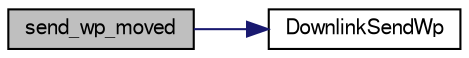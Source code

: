 digraph "send_wp_moved"
{
  edge [fontname="FreeSans",fontsize="10",labelfontname="FreeSans",labelfontsize="10"];
  node [fontname="FreeSans",fontsize="10",shape=record];
  rankdir="LR";
  Node1 [label="send_wp_moved",height=0.2,width=0.4,color="black", fillcolor="grey75", style="filled", fontcolor="black"];
  Node1 -> Node2 [color="midnightblue",fontsize="10",style="solid",fontname="FreeSans"];
  Node2 [label="DownlinkSendWp",height=0.2,width=0.4,color="black", fillcolor="white", style="filled",URL="$nav_8c.html#a487d8f3e29e2211de2af5555762f1557"];
}
